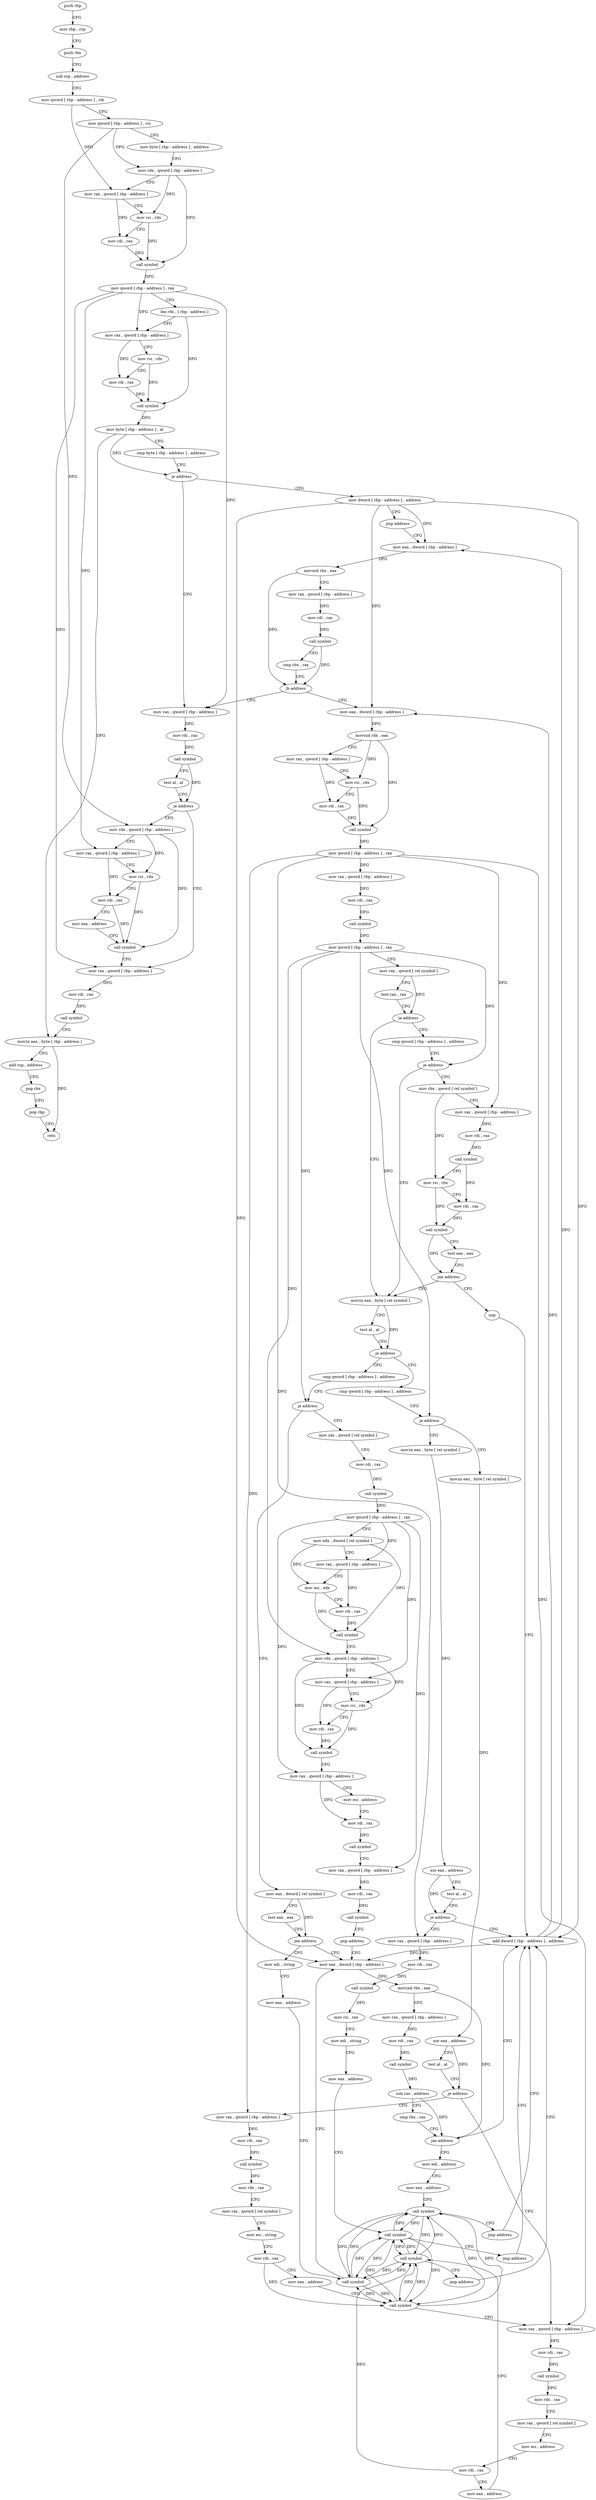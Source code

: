 digraph "func" {
"4218926" [label = "push rbp" ]
"4218927" [label = "mov rbp , rsp" ]
"4218930" [label = "push rbx" ]
"4218931" [label = "sub rsp , address" ]
"4218935" [label = "mov qword [ rbp - address ] , rdi" ]
"4218939" [label = "mov qword [ rbp - address ] , rsi" ]
"4218943" [label = "mov byte [ rbp - address ] , address" ]
"4218947" [label = "mov rdx , qword [ rbp - address ]" ]
"4218951" [label = "mov rax , qword [ rbp - address ]" ]
"4218955" [label = "mov rsi , rdx" ]
"4218958" [label = "mov rdi , rax" ]
"4218961" [label = "call symbol" ]
"4218966" [label = "mov qword [ rbp - address ] , rax" ]
"4218970" [label = "lea rdx , [ rbp - address ]" ]
"4218974" [label = "mov rax , qword [ rbp - address ]" ]
"4218978" [label = "mov rsi , rdx" ]
"4218981" [label = "mov rdi , rax" ]
"4218984" [label = "call symbol" ]
"4218989" [label = "mov byte [ rbp - address ] , al" ]
"4218992" [label = "cmp byte [ rbp - address ] , address" ]
"4218996" [label = "je address" ]
"4219480" [label = "mov rax , qword [ rbp - address ]" ]
"4219002" [label = "mov dword [ rbp - address ] , address" ]
"4219484" [label = "mov rdi , rax" ]
"4219487" [label = "call symbol" ]
"4219492" [label = "test al , al" ]
"4219494" [label = "je address" ]
"4219520" [label = "mov rax , qword [ rbp - address ]" ]
"4219496" [label = "mov rdx , qword [ rbp - address ]" ]
"4219009" [label = "jmp address" ]
"4219453" [label = "mov eax , dword [ rbp - address ]" ]
"4219524" [label = "mov rdi , rax" ]
"4219527" [label = "call symbol" ]
"4219532" [label = "movzx eax , byte [ rbp - address ]" ]
"4219536" [label = "add rsp , address" ]
"4219540" [label = "pop rbx" ]
"4219541" [label = "pop rbp" ]
"4219542" [label = "retn" ]
"4219500" [label = "mov rax , qword [ rbp - address ]" ]
"4219504" [label = "mov rsi , rdx" ]
"4219507" [label = "mov rdi , rax" ]
"4219510" [label = "mov eax , address" ]
"4219515" [label = "call symbol" ]
"4219456" [label = "movsxd rbx , eax" ]
"4219459" [label = "mov rax , qword [ rbp - address ]" ]
"4219463" [label = "mov rdi , rax" ]
"4219466" [label = "call symbol" ]
"4219471" [label = "cmp rbx , rax" ]
"4219474" [label = "jb address" ]
"4219014" [label = "mov eax , dword [ rbp - address ]" ]
"4219017" [label = "movsxd rdx , eax" ]
"4219020" [label = "mov rax , qword [ rbp - address ]" ]
"4219024" [label = "mov rsi , rdx" ]
"4219027" [label = "mov rdi , rax" ]
"4219030" [label = "call symbol" ]
"4219035" [label = "mov qword [ rbp - address ] , rax" ]
"4219039" [label = "mov rax , qword [ rbp - address ]" ]
"4219043" [label = "mov rdi , rax" ]
"4219046" [label = "call symbol" ]
"4219051" [label = "mov qword [ rbp - address ] , rax" ]
"4219055" [label = "mov rax , qword [ rel symbol ]" ]
"4219062" [label = "test rax , rax" ]
"4219065" [label = "je address" ]
"4219112" [label = "movzx eax , byte [ rel symbol ]" ]
"4219067" [label = "cmp qword [ rbp - address ] , address" ]
"4219119" [label = "test al , al" ]
"4219121" [label = "je address" ]
"4219299" [label = "cmp qword [ rbp - address ] , address" ]
"4219127" [label = "cmp qword [ rbp - address ] , address" ]
"4219072" [label = "je address" ]
"4219074" [label = "mov rbx , qword [ rel symbol ]" ]
"4219304" [label = "je address" ]
"4219402" [label = "movzx eax , byte [ rel symbol ]" ]
"4219306" [label = "movzx eax , byte [ rel symbol ]" ]
"4219132" [label = "je address" ]
"4219223" [label = "mov eax , dword [ rel symbol ]" ]
"4219134" [label = "mov rax , qword [ rel symbol ]" ]
"4219081" [label = "mov rax , qword [ rbp - address ]" ]
"4219085" [label = "mov rdi , rax" ]
"4219088" [label = "call symbol" ]
"4219093" [label = "mov rsi , rbx" ]
"4219096" [label = "mov rdi , rax" ]
"4219099" [label = "call symbol" ]
"4219104" [label = "test eax , eax" ]
"4219106" [label = "jne address" ]
"4219448" [label = "nop" ]
"4219409" [label = "xor eax , address" ]
"4219412" [label = "test al , al" ]
"4219414" [label = "je address" ]
"4219449" [label = "add dword [ rbp - address ] , address" ]
"4219416" [label = "mov rax , qword [ rbp - address ]" ]
"4219313" [label = "xor eax , address" ]
"4219316" [label = "test al , al" ]
"4219318" [label = "je address" ]
"4219360" [label = "mov rax , qword [ rbp - address ]" ]
"4219320" [label = "mov rax , qword [ rbp - address ]" ]
"4219229" [label = "test eax , eax" ]
"4219231" [label = "jne address" ]
"4219248" [label = "mov eax , dword [ rbp - address ]" ]
"4219233" [label = "mov edi , string" ]
"4219141" [label = "mov rdi , rax" ]
"4219144" [label = "call symbol" ]
"4219149" [label = "mov qword [ rbp - address ] , rax" ]
"4219153" [label = "mov edx , dword [ rel symbol ]" ]
"4219159" [label = "mov rax , qword [ rbp - address ]" ]
"4219163" [label = "mov esi , edx" ]
"4219165" [label = "mov rdi , rax" ]
"4219168" [label = "call symbol" ]
"4219173" [label = "mov rdx , qword [ rbp - address ]" ]
"4219177" [label = "mov rax , qword [ rbp - address ]" ]
"4219181" [label = "mov rsi , rdx" ]
"4219184" [label = "mov rdi , rax" ]
"4219187" [label = "call symbol" ]
"4219192" [label = "mov rax , qword [ rbp - address ]" ]
"4219196" [label = "mov esi , address" ]
"4219201" [label = "mov rdi , rax" ]
"4219204" [label = "call symbol" ]
"4219209" [label = "mov rax , qword [ rbp - address ]" ]
"4219213" [label = "mov rdi , rax" ]
"4219216" [label = "call symbol" ]
"4219221" [label = "jmp address" ]
"4219420" [label = "mov rdi , rax" ]
"4219423" [label = "call symbol" ]
"4219428" [label = "mov rsi , rax" ]
"4219431" [label = "mov edi , string" ]
"4219436" [label = "mov eax , address" ]
"4219441" [label = "call symbol" ]
"4219446" [label = "jmp address" ]
"4219364" [label = "mov rdi , rax" ]
"4219367" [label = "call symbol" ]
"4219372" [label = "mov rdx , rax" ]
"4219375" [label = "mov rax , qword [ rel symbol ]" ]
"4219382" [label = "mov esi , address" ]
"4219387" [label = "mov rdi , rax" ]
"4219390" [label = "mov eax , address" ]
"4219395" [label = "call symbol" ]
"4219400" [label = "jmp address" ]
"4219324" [label = "mov rdi , rax" ]
"4219327" [label = "call symbol" ]
"4219332" [label = "mov rdx , rax" ]
"4219335" [label = "mov rax , qword [ rel symbol ]" ]
"4219342" [label = "mov esi , string" ]
"4219347" [label = "mov rdi , rax" ]
"4219350" [label = "mov eax , address" ]
"4219355" [label = "call symbol" ]
"4219251" [label = "movsxd rbx , eax" ]
"4219254" [label = "mov rax , qword [ rbp - address ]" ]
"4219258" [label = "mov rdi , rax" ]
"4219261" [label = "call symbol" ]
"4219266" [label = "sub rax , address" ]
"4219270" [label = "cmp rbx , rax" ]
"4219273" [label = "jae address" ]
"4219279" [label = "mov edi , address" ]
"4219238" [label = "mov eax , address" ]
"4219243" [label = "call symbol" ]
"4219284" [label = "mov eax , address" ]
"4219289" [label = "call symbol" ]
"4219294" [label = "jmp address" ]
"4218926" -> "4218927" [ label = "CFG" ]
"4218927" -> "4218930" [ label = "CFG" ]
"4218930" -> "4218931" [ label = "CFG" ]
"4218931" -> "4218935" [ label = "CFG" ]
"4218935" -> "4218939" [ label = "CFG" ]
"4218935" -> "4218951" [ label = "DFG" ]
"4218939" -> "4218943" [ label = "CFG" ]
"4218939" -> "4218947" [ label = "DFG" ]
"4218939" -> "4219496" [ label = "DFG" ]
"4218943" -> "4218947" [ label = "CFG" ]
"4218947" -> "4218951" [ label = "CFG" ]
"4218947" -> "4218955" [ label = "DFG" ]
"4218947" -> "4218961" [ label = "DFG" ]
"4218951" -> "4218955" [ label = "CFG" ]
"4218951" -> "4218958" [ label = "DFG" ]
"4218955" -> "4218958" [ label = "CFG" ]
"4218955" -> "4218961" [ label = "DFG" ]
"4218958" -> "4218961" [ label = "DFG" ]
"4218961" -> "4218966" [ label = "DFG" ]
"4218966" -> "4218970" [ label = "CFG" ]
"4218966" -> "4218974" [ label = "DFG" ]
"4218966" -> "4219480" [ label = "DFG" ]
"4218966" -> "4219520" [ label = "DFG" ]
"4218966" -> "4219500" [ label = "DFG" ]
"4218970" -> "4218974" [ label = "CFG" ]
"4218970" -> "4218984" [ label = "DFG" ]
"4218974" -> "4218978" [ label = "CFG" ]
"4218974" -> "4218981" [ label = "DFG" ]
"4218978" -> "4218981" [ label = "CFG" ]
"4218978" -> "4218984" [ label = "DFG" ]
"4218981" -> "4218984" [ label = "DFG" ]
"4218984" -> "4218989" [ label = "DFG" ]
"4218989" -> "4218992" [ label = "CFG" ]
"4218989" -> "4218996" [ label = "DFG" ]
"4218989" -> "4219532" [ label = "DFG" ]
"4218992" -> "4218996" [ label = "CFG" ]
"4218996" -> "4219480" [ label = "CFG" ]
"4218996" -> "4219002" [ label = "CFG" ]
"4219480" -> "4219484" [ label = "DFG" ]
"4219002" -> "4219009" [ label = "CFG" ]
"4219002" -> "4219453" [ label = "DFG" ]
"4219002" -> "4219014" [ label = "DFG" ]
"4219002" -> "4219449" [ label = "DFG" ]
"4219002" -> "4219248" [ label = "DFG" ]
"4219484" -> "4219487" [ label = "DFG" ]
"4219487" -> "4219492" [ label = "CFG" ]
"4219487" -> "4219494" [ label = "DFG" ]
"4219492" -> "4219494" [ label = "CFG" ]
"4219494" -> "4219520" [ label = "CFG" ]
"4219494" -> "4219496" [ label = "CFG" ]
"4219520" -> "4219524" [ label = "DFG" ]
"4219496" -> "4219500" [ label = "CFG" ]
"4219496" -> "4219504" [ label = "DFG" ]
"4219496" -> "4219515" [ label = "DFG" ]
"4219009" -> "4219453" [ label = "CFG" ]
"4219453" -> "4219456" [ label = "DFG" ]
"4219524" -> "4219527" [ label = "DFG" ]
"4219527" -> "4219532" [ label = "CFG" ]
"4219532" -> "4219536" [ label = "CFG" ]
"4219532" -> "4219542" [ label = "DFG" ]
"4219536" -> "4219540" [ label = "CFG" ]
"4219540" -> "4219541" [ label = "CFG" ]
"4219541" -> "4219542" [ label = "CFG" ]
"4219500" -> "4219504" [ label = "CFG" ]
"4219500" -> "4219507" [ label = "DFG" ]
"4219504" -> "4219507" [ label = "CFG" ]
"4219504" -> "4219515" [ label = "DFG" ]
"4219507" -> "4219510" [ label = "CFG" ]
"4219507" -> "4219515" [ label = "DFG" ]
"4219510" -> "4219515" [ label = "CFG" ]
"4219515" -> "4219520" [ label = "CFG" ]
"4219456" -> "4219459" [ label = "CFG" ]
"4219456" -> "4219474" [ label = "DFG" ]
"4219459" -> "4219463" [ label = "DFG" ]
"4219463" -> "4219466" [ label = "DFG" ]
"4219466" -> "4219471" [ label = "CFG" ]
"4219466" -> "4219474" [ label = "DFG" ]
"4219471" -> "4219474" [ label = "CFG" ]
"4219474" -> "4219014" [ label = "CFG" ]
"4219474" -> "4219480" [ label = "CFG" ]
"4219014" -> "4219017" [ label = "DFG" ]
"4219017" -> "4219020" [ label = "CFG" ]
"4219017" -> "4219024" [ label = "DFG" ]
"4219017" -> "4219030" [ label = "DFG" ]
"4219020" -> "4219024" [ label = "CFG" ]
"4219020" -> "4219027" [ label = "DFG" ]
"4219024" -> "4219027" [ label = "CFG" ]
"4219024" -> "4219030" [ label = "DFG" ]
"4219027" -> "4219030" [ label = "DFG" ]
"4219030" -> "4219035" [ label = "DFG" ]
"4219035" -> "4219039" [ label = "DFG" ]
"4219035" -> "4219081" [ label = "DFG" ]
"4219035" -> "4219416" [ label = "DFG" ]
"4219035" -> "4219360" [ label = "DFG" ]
"4219035" -> "4219320" [ label = "DFG" ]
"4219039" -> "4219043" [ label = "DFG" ]
"4219043" -> "4219046" [ label = "DFG" ]
"4219046" -> "4219051" [ label = "DFG" ]
"4219051" -> "4219055" [ label = "CFG" ]
"4219051" -> "4219072" [ label = "DFG" ]
"4219051" -> "4219304" [ label = "DFG" ]
"4219051" -> "4219132" [ label = "DFG" ]
"4219051" -> "4219173" [ label = "DFG" ]
"4219055" -> "4219062" [ label = "CFG" ]
"4219055" -> "4219065" [ label = "DFG" ]
"4219062" -> "4219065" [ label = "CFG" ]
"4219065" -> "4219112" [ label = "CFG" ]
"4219065" -> "4219067" [ label = "CFG" ]
"4219112" -> "4219119" [ label = "CFG" ]
"4219112" -> "4219121" [ label = "DFG" ]
"4219067" -> "4219072" [ label = "CFG" ]
"4219119" -> "4219121" [ label = "CFG" ]
"4219121" -> "4219299" [ label = "CFG" ]
"4219121" -> "4219127" [ label = "CFG" ]
"4219299" -> "4219304" [ label = "CFG" ]
"4219127" -> "4219132" [ label = "CFG" ]
"4219072" -> "4219112" [ label = "CFG" ]
"4219072" -> "4219074" [ label = "CFG" ]
"4219074" -> "4219081" [ label = "CFG" ]
"4219074" -> "4219093" [ label = "DFG" ]
"4219304" -> "4219402" [ label = "CFG" ]
"4219304" -> "4219306" [ label = "CFG" ]
"4219402" -> "4219409" [ label = "DFG" ]
"4219306" -> "4219313" [ label = "DFG" ]
"4219132" -> "4219223" [ label = "CFG" ]
"4219132" -> "4219134" [ label = "CFG" ]
"4219223" -> "4219229" [ label = "CFG" ]
"4219223" -> "4219231" [ label = "DFG" ]
"4219134" -> "4219141" [ label = "CFG" ]
"4219081" -> "4219085" [ label = "DFG" ]
"4219085" -> "4219088" [ label = "DFG" ]
"4219088" -> "4219093" [ label = "CFG" ]
"4219088" -> "4219096" [ label = "DFG" ]
"4219093" -> "4219096" [ label = "CFG" ]
"4219093" -> "4219099" [ label = "DFG" ]
"4219096" -> "4219099" [ label = "DFG" ]
"4219099" -> "4219104" [ label = "CFG" ]
"4219099" -> "4219106" [ label = "DFG" ]
"4219104" -> "4219106" [ label = "CFG" ]
"4219106" -> "4219448" [ label = "CFG" ]
"4219106" -> "4219112" [ label = "CFG" ]
"4219448" -> "4219449" [ label = "CFG" ]
"4219409" -> "4219412" [ label = "CFG" ]
"4219409" -> "4219414" [ label = "DFG" ]
"4219412" -> "4219414" [ label = "CFG" ]
"4219414" -> "4219449" [ label = "CFG" ]
"4219414" -> "4219416" [ label = "CFG" ]
"4219449" -> "4219453" [ label = "DFG" ]
"4219449" -> "4219014" [ label = "DFG" ]
"4219449" -> "4219248" [ label = "DFG" ]
"4219416" -> "4219420" [ label = "DFG" ]
"4219313" -> "4219316" [ label = "CFG" ]
"4219313" -> "4219318" [ label = "DFG" ]
"4219316" -> "4219318" [ label = "CFG" ]
"4219318" -> "4219360" [ label = "CFG" ]
"4219318" -> "4219320" [ label = "CFG" ]
"4219360" -> "4219364" [ label = "DFG" ]
"4219320" -> "4219324" [ label = "DFG" ]
"4219229" -> "4219231" [ label = "CFG" ]
"4219231" -> "4219248" [ label = "CFG" ]
"4219231" -> "4219233" [ label = "CFG" ]
"4219248" -> "4219251" [ label = "DFG" ]
"4219233" -> "4219238" [ label = "CFG" ]
"4219141" -> "4219144" [ label = "DFG" ]
"4219144" -> "4219149" [ label = "DFG" ]
"4219149" -> "4219153" [ label = "CFG" ]
"4219149" -> "4219159" [ label = "DFG" ]
"4219149" -> "4219177" [ label = "DFG" ]
"4219149" -> "4219192" [ label = "DFG" ]
"4219149" -> "4219209" [ label = "DFG" ]
"4219153" -> "4219159" [ label = "CFG" ]
"4219153" -> "4219163" [ label = "DFG" ]
"4219153" -> "4219168" [ label = "DFG" ]
"4219159" -> "4219163" [ label = "CFG" ]
"4219159" -> "4219165" [ label = "DFG" ]
"4219163" -> "4219165" [ label = "CFG" ]
"4219163" -> "4219168" [ label = "DFG" ]
"4219165" -> "4219168" [ label = "DFG" ]
"4219168" -> "4219173" [ label = "CFG" ]
"4219173" -> "4219177" [ label = "CFG" ]
"4219173" -> "4219181" [ label = "DFG" ]
"4219173" -> "4219187" [ label = "DFG" ]
"4219177" -> "4219181" [ label = "CFG" ]
"4219177" -> "4219184" [ label = "DFG" ]
"4219181" -> "4219184" [ label = "CFG" ]
"4219181" -> "4219187" [ label = "DFG" ]
"4219184" -> "4219187" [ label = "DFG" ]
"4219187" -> "4219192" [ label = "CFG" ]
"4219192" -> "4219196" [ label = "CFG" ]
"4219192" -> "4219201" [ label = "DFG" ]
"4219196" -> "4219201" [ label = "CFG" ]
"4219201" -> "4219204" [ label = "DFG" ]
"4219204" -> "4219209" [ label = "CFG" ]
"4219209" -> "4219213" [ label = "DFG" ]
"4219213" -> "4219216" [ label = "DFG" ]
"4219216" -> "4219221" [ label = "CFG" ]
"4219221" -> "4219248" [ label = "CFG" ]
"4219420" -> "4219423" [ label = "DFG" ]
"4219423" -> "4219428" [ label = "DFG" ]
"4219428" -> "4219431" [ label = "CFG" ]
"4219431" -> "4219436" [ label = "CFG" ]
"4219436" -> "4219441" [ label = "CFG" ]
"4219441" -> "4219446" [ label = "CFG" ]
"4219441" -> "4219395" [ label = "DFG" ]
"4219441" -> "4219355" [ label = "DFG" ]
"4219441" -> "4219243" [ label = "DFG" ]
"4219441" -> "4219289" [ label = "DFG" ]
"4219446" -> "4219449" [ label = "CFG" ]
"4219364" -> "4219367" [ label = "DFG" ]
"4219367" -> "4219372" [ label = "DFG" ]
"4219372" -> "4219375" [ label = "CFG" ]
"4219375" -> "4219382" [ label = "CFG" ]
"4219382" -> "4219387" [ label = "CFG" ]
"4219387" -> "4219390" [ label = "CFG" ]
"4219387" -> "4219395" [ label = "DFG" ]
"4219390" -> "4219395" [ label = "CFG" ]
"4219395" -> "4219400" [ label = "CFG" ]
"4219395" -> "4219441" [ label = "DFG" ]
"4219395" -> "4219355" [ label = "DFG" ]
"4219395" -> "4219243" [ label = "DFG" ]
"4219395" -> "4219289" [ label = "DFG" ]
"4219400" -> "4219449" [ label = "CFG" ]
"4219324" -> "4219327" [ label = "DFG" ]
"4219327" -> "4219332" [ label = "DFG" ]
"4219332" -> "4219335" [ label = "CFG" ]
"4219335" -> "4219342" [ label = "CFG" ]
"4219342" -> "4219347" [ label = "CFG" ]
"4219347" -> "4219350" [ label = "CFG" ]
"4219347" -> "4219355" [ label = "DFG" ]
"4219350" -> "4219355" [ label = "CFG" ]
"4219355" -> "4219360" [ label = "CFG" ]
"4219355" -> "4219441" [ label = "DFG" ]
"4219355" -> "4219395" [ label = "DFG" ]
"4219355" -> "4219243" [ label = "DFG" ]
"4219355" -> "4219289" [ label = "DFG" ]
"4219251" -> "4219254" [ label = "CFG" ]
"4219251" -> "4219273" [ label = "DFG" ]
"4219254" -> "4219258" [ label = "DFG" ]
"4219258" -> "4219261" [ label = "DFG" ]
"4219261" -> "4219266" [ label = "DFG" ]
"4219266" -> "4219270" [ label = "CFG" ]
"4219266" -> "4219273" [ label = "DFG" ]
"4219270" -> "4219273" [ label = "CFG" ]
"4219273" -> "4219449" [ label = "CFG" ]
"4219273" -> "4219279" [ label = "CFG" ]
"4219279" -> "4219284" [ label = "CFG" ]
"4219238" -> "4219243" [ label = "CFG" ]
"4219243" -> "4219248" [ label = "CFG" ]
"4219243" -> "4219441" [ label = "DFG" ]
"4219243" -> "4219395" [ label = "DFG" ]
"4219243" -> "4219355" [ label = "DFG" ]
"4219243" -> "4219289" [ label = "DFG" ]
"4219284" -> "4219289" [ label = "CFG" ]
"4219289" -> "4219294" [ label = "CFG" ]
"4219289" -> "4219441" [ label = "DFG" ]
"4219289" -> "4219395" [ label = "DFG" ]
"4219289" -> "4219355" [ label = "DFG" ]
"4219289" -> "4219243" [ label = "DFG" ]
"4219294" -> "4219449" [ label = "CFG" ]
}
